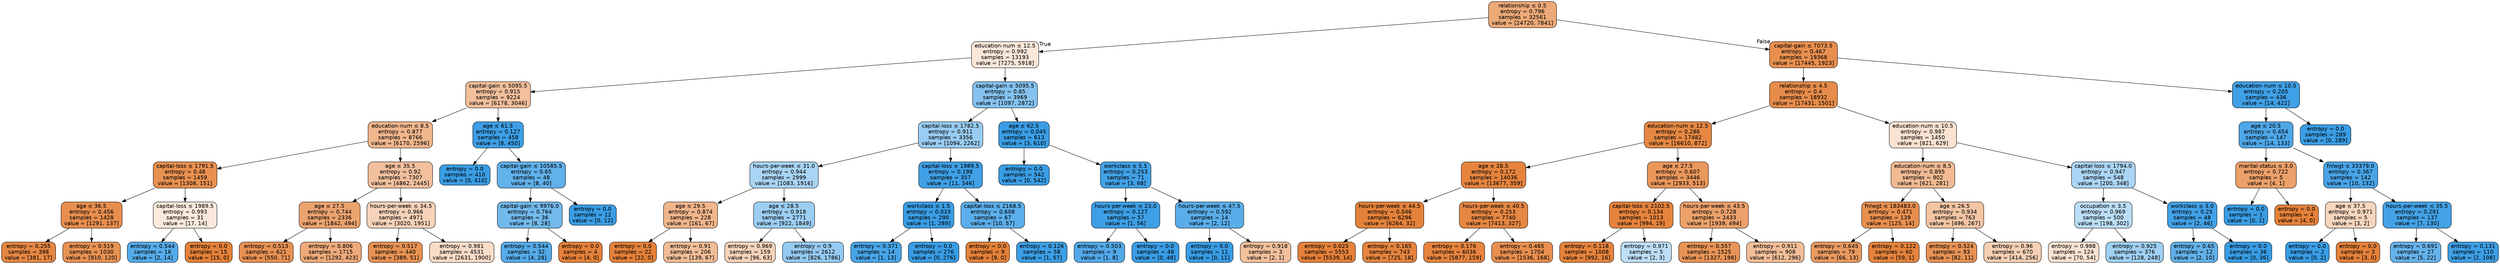 digraph Tree {
node [shape=box, style="filled, rounded", color="black", fontname=helvetica] ;
edge [fontname=helvetica] ;
0 [label=<relationship &le; 0.5<br/>entropy = 0.796<br/>samples = 32561<br/>value = [24720, 7841]>, fillcolor="#eda978"] ;
1 [label=<education-num &le; 12.5<br/>entropy = 0.992<br/>samples = 13193<br/>value = [7275, 5918]>, fillcolor="#fae7da"] ;
0 -> 1 [labeldistance=2.5, labelangle=45, headlabel="True"] ;
2 [label=<capital-gain &le; 5095.5<br/>entropy = 0.915<br/>samples = 9224<br/>value = [6178, 3046]>, fillcolor="#f2bf9b"] ;
1 -> 2 ;
3 [label=<education-num &le; 8.5<br/>entropy = 0.877<br/>samples = 8766<br/>value = [6170, 2596]>, fillcolor="#f0b68c"] ;
2 -> 3 ;
4 [label=<capital-loss &le; 1791.5<br/>entropy = 0.48<br/>samples = 1459<br/>value = [1308, 151]>, fillcolor="#e89050"] ;
3 -> 4 ;
5 [label=<age &le; 36.5<br/>entropy = 0.456<br/>samples = 1428<br/>value = [1291, 137]>, fillcolor="#e88e4e"] ;
4 -> 5 ;
6 [label=<entropy = 0.255<br/>samples = 398<br/>value = [381, 17]>, fillcolor="#e68742"] ;
5 -> 6 ;
7 [label=<entropy = 0.519<br/>samples = 1030<br/>value = [910, 120]>, fillcolor="#e89253"] ;
5 -> 7 ;
8 [label=<capital-loss &le; 1989.5<br/>entropy = 0.993<br/>samples = 31<br/>value = [17, 14]>, fillcolor="#fae9dc"] ;
4 -> 8 ;
9 [label=<entropy = 0.544<br/>samples = 16<br/>value = [2, 14]>, fillcolor="#55abe9"] ;
8 -> 9 ;
10 [label=<entropy = 0.0<br/>samples = 15<br/>value = [15, 0]>, fillcolor="#e58139"] ;
8 -> 10 ;
11 [label=<age &le; 35.5<br/>entropy = 0.92<br/>samples = 7307<br/>value = [4862, 2445]>, fillcolor="#f2c09d"] ;
3 -> 11 ;
12 [label=<age &le; 27.5<br/>entropy = 0.744<br/>samples = 2336<br/>value = [1842, 494]>, fillcolor="#eca36e"] ;
11 -> 12 ;
13 [label=<entropy = 0.513<br/>samples = 621<br/>value = [550, 71]>, fillcolor="#e89153"] ;
12 -> 13 ;
14 [label=<entropy = 0.806<br/>samples = 1715<br/>value = [1292, 423]>, fillcolor="#eeaa7a"] ;
12 -> 14 ;
15 [label=<hours-per-week &le; 34.5<br/>entropy = 0.966<br/>samples = 4971<br/>value = [3020, 1951]>, fillcolor="#f6d2b9"] ;
11 -> 15 ;
16 [label=<entropy = 0.517<br/>samples = 440<br/>value = [389, 51]>, fillcolor="#e89253"] ;
15 -> 16 ;
17 [label=<entropy = 0.981<br/>samples = 4531<br/>value = [2631, 1900]>, fillcolor="#f8dcc8"] ;
15 -> 17 ;
18 [label=<age &le; 61.5<br/>entropy = 0.127<br/>samples = 458<br/>value = [8, 450]>, fillcolor="#3d9fe5"] ;
2 -> 18 ;
19 [label=<entropy = 0.0<br/>samples = 410<br/>value = [0, 410]>, fillcolor="#399de5"] ;
18 -> 19 ;
20 [label=<capital-gain &le; 10585.5<br/>entropy = 0.65<br/>samples = 48<br/>value = [8, 40]>, fillcolor="#61b1ea"] ;
18 -> 20 ;
21 [label=<capital-gain &le; 9976.0<br/>entropy = 0.764<br/>samples = 36<br/>value = [8, 28]>, fillcolor="#72b9ec"] ;
20 -> 21 ;
22 [label=<entropy = 0.544<br/>samples = 32<br/>value = [4, 28]>, fillcolor="#55abe9"] ;
21 -> 22 ;
23 [label=<entropy = 0.0<br/>samples = 4<br/>value = [4, 0]>, fillcolor="#e58139"] ;
21 -> 23 ;
24 [label=<entropy = 0.0<br/>samples = 12<br/>value = [0, 12]>, fillcolor="#399de5"] ;
20 -> 24 ;
25 [label=<capital-gain &le; 5095.5<br/>entropy = 0.85<br/>samples = 3969<br/>value = [1097, 2872]>, fillcolor="#85c2ef"] ;
1 -> 25 ;
26 [label=<capital-loss &le; 1782.5<br/>entropy = 0.911<br/>samples = 3356<br/>value = [1094, 2262]>, fillcolor="#99ccf2"] ;
25 -> 26 ;
27 [label=<hours-per-week &le; 31.0<br/>entropy = 0.944<br/>samples = 2999<br/>value = [1083, 1916]>, fillcolor="#a9d4f4"] ;
26 -> 27 ;
28 [label=<age &le; 29.5<br/>entropy = 0.874<br/>samples = 228<br/>value = [161, 67]>, fillcolor="#f0b58b"] ;
27 -> 28 ;
29 [label=<entropy = 0.0<br/>samples = 22<br/>value = [22, 0]>, fillcolor="#e58139"] ;
28 -> 29 ;
30 [label=<entropy = 0.91<br/>samples = 206<br/>value = [139, 67]>, fillcolor="#f2be98"] ;
28 -> 30 ;
31 [label=<age &le; 28.5<br/>entropy = 0.918<br/>samples = 2771<br/>value = [922, 1849]>, fillcolor="#9ccef2"] ;
27 -> 31 ;
32 [label=<entropy = 0.969<br/>samples = 159<br/>value = [96, 63]>, fillcolor="#f6d4bb"] ;
31 -> 32 ;
33 [label=<entropy = 0.9<br/>samples = 2612<br/>value = [826, 1786]>, fillcolor="#95caf1"] ;
31 -> 33 ;
34 [label=<capital-loss &le; 1989.5<br/>entropy = 0.198<br/>samples = 357<br/>value = [11, 346]>, fillcolor="#3fa0e6"] ;
26 -> 34 ;
35 [label=<workclass &le; 1.5<br/>entropy = 0.033<br/>samples = 290<br/>value = [1, 289]>, fillcolor="#3a9de5"] ;
34 -> 35 ;
36 [label=<entropy = 0.371<br/>samples = 14<br/>value = [1, 13]>, fillcolor="#48a5e7"] ;
35 -> 36 ;
37 [label=<entropy = 0.0<br/>samples = 276<br/>value = [0, 276]>, fillcolor="#399de5"] ;
35 -> 37 ;
38 [label=<capital-loss &le; 2168.5<br/>entropy = 0.608<br/>samples = 67<br/>value = [10, 57]>, fillcolor="#5caeea"] ;
34 -> 38 ;
39 [label=<entropy = 0.0<br/>samples = 9<br/>value = [9, 0]>, fillcolor="#e58139"] ;
38 -> 39 ;
40 [label=<entropy = 0.126<br/>samples = 58<br/>value = [1, 57]>, fillcolor="#3c9fe5"] ;
38 -> 40 ;
41 [label=<age &le; 62.5<br/>entropy = 0.045<br/>samples = 613<br/>value = [3, 610]>, fillcolor="#3a9de5"] ;
25 -> 41 ;
42 [label=<entropy = 0.0<br/>samples = 542<br/>value = [0, 542]>, fillcolor="#399de5"] ;
41 -> 42 ;
43 [label=<workclass &le; 5.5<br/>entropy = 0.253<br/>samples = 71<br/>value = [3, 68]>, fillcolor="#42a1e6"] ;
41 -> 43 ;
44 [label=<hours-per-week &le; 23.0<br/>entropy = 0.127<br/>samples = 57<br/>value = [1, 56]>, fillcolor="#3d9fe5"] ;
43 -> 44 ;
45 [label=<entropy = 0.503<br/>samples = 9<br/>value = [1, 8]>, fillcolor="#52a9e8"] ;
44 -> 45 ;
46 [label=<entropy = 0.0<br/>samples = 48<br/>value = [0, 48]>, fillcolor="#399de5"] ;
44 -> 46 ;
47 [label=<hours-per-week &le; 47.5<br/>entropy = 0.592<br/>samples = 14<br/>value = [2, 12]>, fillcolor="#5aade9"] ;
43 -> 47 ;
48 [label=<entropy = 0.0<br/>samples = 11<br/>value = [0, 11]>, fillcolor="#399de5"] ;
47 -> 48 ;
49 [label=<entropy = 0.918<br/>samples = 3<br/>value = [2, 1]>, fillcolor="#f2c09c"] ;
47 -> 49 ;
50 [label=<capital-gain &le; 7073.5<br/>entropy = 0.467<br/>samples = 19368<br/>value = [17445, 1923]>, fillcolor="#e88f4f"] ;
0 -> 50 [labeldistance=2.5, labelangle=-45, headlabel="False"] ;
51 [label=<relationship &le; 4.5<br/>entropy = 0.4<br/>samples = 18932<br/>value = [17431, 1501]>, fillcolor="#e78c4a"] ;
50 -> 51 ;
52 [label=<education-num &le; 12.5<br/>entropy = 0.286<br/>samples = 17482<br/>value = [16610, 872]>, fillcolor="#e68843"] ;
51 -> 52 ;
53 [label=<age &le; 28.5<br/>entropy = 0.172<br/>samples = 14036<br/>value = [13677, 359]>, fillcolor="#e6843e"] ;
52 -> 53 ;
54 [label=<hours-per-week &le; 44.5<br/>entropy = 0.046<br/>samples = 6296<br/>value = [6264, 32]>, fillcolor="#e5823a"] ;
53 -> 54 ;
55 [label=<entropy = 0.025<br/>samples = 5553<br/>value = [5539, 14]>, fillcolor="#e5813a"] ;
54 -> 55 ;
56 [label=<entropy = 0.165<br/>samples = 743<br/>value = [725, 18]>, fillcolor="#e6843e"] ;
54 -> 56 ;
57 [label=<hours-per-week &le; 40.5<br/>entropy = 0.253<br/>samples = 7740<br/>value = [7413, 327]>, fillcolor="#e68742"] ;
53 -> 57 ;
58 [label=<entropy = 0.176<br/>samples = 6036<br/>value = [5877, 159]>, fillcolor="#e6843e"] ;
57 -> 58 ;
59 [label=<entropy = 0.465<br/>samples = 1704<br/>value = [1536, 168]>, fillcolor="#e88f4f"] ;
57 -> 59 ;
60 [label=<age &le; 27.5<br/>entropy = 0.607<br/>samples = 3446<br/>value = [2933, 513]>, fillcolor="#ea975c"] ;
52 -> 60 ;
61 [label=<capital-loss &le; 2102.5<br/>entropy = 0.134<br/>samples = 1013<br/>value = [994, 19]>, fillcolor="#e5833d"] ;
60 -> 61 ;
62 [label=<entropy = 0.118<br/>samples = 1008<br/>value = [992, 16]>, fillcolor="#e5833c"] ;
61 -> 62 ;
63 [label=<entropy = 0.971<br/>samples = 5<br/>value = [2, 3]>, fillcolor="#bddef6"] ;
61 -> 63 ;
64 [label=<hours-per-week &le; 43.5<br/>entropy = 0.728<br/>samples = 2433<br/>value = [1939, 494]>, fillcolor="#eca16b"] ;
60 -> 64 ;
65 [label=<entropy = 0.557<br/>samples = 1525<br/>value = [1327, 198]>, fillcolor="#e99457"] ;
64 -> 65 ;
66 [label=<entropy = 0.911<br/>samples = 908<br/>value = [612, 296]>, fillcolor="#f2be99"] ;
64 -> 66 ;
67 [label=<education-num &le; 10.5<br/>entropy = 0.987<br/>samples = 1450<br/>value = [821, 629]>, fillcolor="#f9e2d1"] ;
51 -> 67 ;
68 [label=<education-num &le; 8.5<br/>entropy = 0.895<br/>samples = 902<br/>value = [621, 281]>, fillcolor="#f1ba93"] ;
67 -> 68 ;
69 [label=<fnlwgt &le; 183483.0<br/>entropy = 0.471<br/>samples = 139<br/>value = [125, 14]>, fillcolor="#e88f4f"] ;
68 -> 69 ;
70 [label=<entropy = 0.645<br/>samples = 79<br/>value = [66, 13]>, fillcolor="#ea9a60"] ;
69 -> 70 ;
71 [label=<entropy = 0.122<br/>samples = 60<br/>value = [59, 1]>, fillcolor="#e5833c"] ;
69 -> 71 ;
72 [label=<age &le; 26.5<br/>entropy = 0.934<br/>samples = 763<br/>value = [496, 267]>, fillcolor="#f3c5a4"] ;
68 -> 72 ;
73 [label=<entropy = 0.524<br/>samples = 93<br/>value = [82, 11]>, fillcolor="#e89254"] ;
72 -> 73 ;
74 [label=<entropy = 0.96<br/>samples = 670<br/>value = [414, 256]>, fillcolor="#f5cfb3"] ;
72 -> 74 ;
75 [label=<capital-loss &le; 1794.0<br/>entropy = 0.947<br/>samples = 548<br/>value = [200, 348]>, fillcolor="#abd5f4"] ;
67 -> 75 ;
76 [label=<occupation &le; 3.5<br/>entropy = 0.969<br/>samples = 500<br/>value = [198, 302]>, fillcolor="#bbddf6"] ;
75 -> 76 ;
77 [label=<entropy = 0.988<br/>samples = 124<br/>value = [70, 54]>, fillcolor="#f9e2d2"] ;
76 -> 77 ;
78 [label=<entropy = 0.925<br/>samples = 376<br/>value = [128, 248]>, fillcolor="#9fd0f2"] ;
76 -> 78 ;
79 [label=<workclass &le; 3.0<br/>entropy = 0.25<br/>samples = 48<br/>value = [2, 46]>, fillcolor="#42a1e6"] ;
75 -> 79 ;
80 [label=<entropy = 0.65<br/>samples = 12<br/>value = [2, 10]>, fillcolor="#61b1ea"] ;
79 -> 80 ;
81 [label=<entropy = 0.0<br/>samples = 36<br/>value = [0, 36]>, fillcolor="#399de5"] ;
79 -> 81 ;
82 [label=<education-num &le; 10.5<br/>entropy = 0.205<br/>samples = 436<br/>value = [14, 422]>, fillcolor="#40a0e6"] ;
50 -> 82 ;
83 [label=<age &le; 20.5<br/>entropy = 0.454<br/>samples = 147<br/>value = [14, 133]>, fillcolor="#4ea7e8"] ;
82 -> 83 ;
84 [label=<marital-status &le; 3.0<br/>entropy = 0.722<br/>samples = 5<br/>value = [4, 1]>, fillcolor="#eca06a"] ;
83 -> 84 ;
85 [label=<entropy = 0.0<br/>samples = 1<br/>value = [0, 1]>, fillcolor="#399de5"] ;
84 -> 85 ;
86 [label=<entropy = 0.0<br/>samples = 4<br/>value = [4, 0]>, fillcolor="#e58139"] ;
84 -> 86 ;
87 [label=<fnlwgt &le; 33379.0<br/>entropy = 0.367<br/>samples = 142<br/>value = [10, 132]>, fillcolor="#48a4e7"] ;
83 -> 87 ;
88 [label=<age &le; 37.5<br/>entropy = 0.971<br/>samples = 5<br/>value = [3, 2]>, fillcolor="#f6d5bd"] ;
87 -> 88 ;
89 [label=<entropy = 0.0<br/>samples = 2<br/>value = [0, 2]>, fillcolor="#399de5"] ;
88 -> 89 ;
90 [label=<entropy = 0.0<br/>samples = 3<br/>value = [3, 0]>, fillcolor="#e58139"] ;
88 -> 90 ;
91 [label=<hours-per-week &le; 35.5<br/>entropy = 0.291<br/>samples = 137<br/>value = [7, 130]>, fillcolor="#44a2e6"] ;
87 -> 91 ;
92 [label=<entropy = 0.691<br/>samples = 27<br/>value = [5, 22]>, fillcolor="#66b3eb"] ;
91 -> 92 ;
93 [label=<entropy = 0.131<br/>samples = 110<br/>value = [2, 108]>, fillcolor="#3d9fe5"] ;
91 -> 93 ;
94 [label=<entropy = 0.0<br/>samples = 289<br/>value = [0, 289]>, fillcolor="#399de5"] ;
82 -> 94 ;
}
